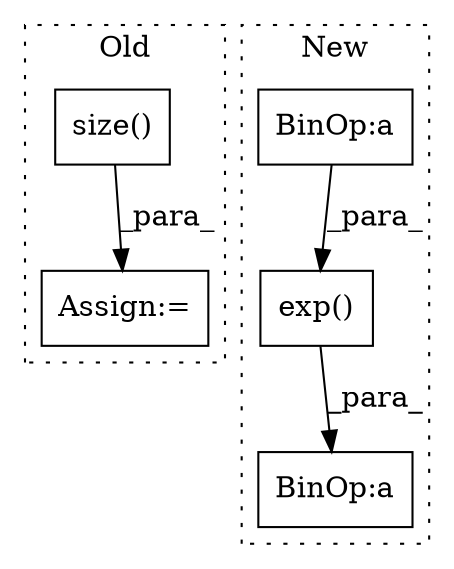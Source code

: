 digraph G {
subgraph cluster0 {
1 [label="size()" a="75" s="594,603" l="8,1" shape="box"];
3 [label="Assign:=" a="68" s="581" l="3" shape="box"];
label = "Old";
style="dotted";
}
subgraph cluster1 {
2 [label="exp()" a="75" s="1058,1100" l="10,1" shape="box"];
4 [label="BinOp:a" a="82" s="1089" l="3" shape="box"];
5 [label="BinOp:a" a="82" s="1055" l="3" shape="box"];
label = "New";
style="dotted";
}
1 -> 3 [label="_para_"];
2 -> 5 [label="_para_"];
4 -> 2 [label="_para_"];
}